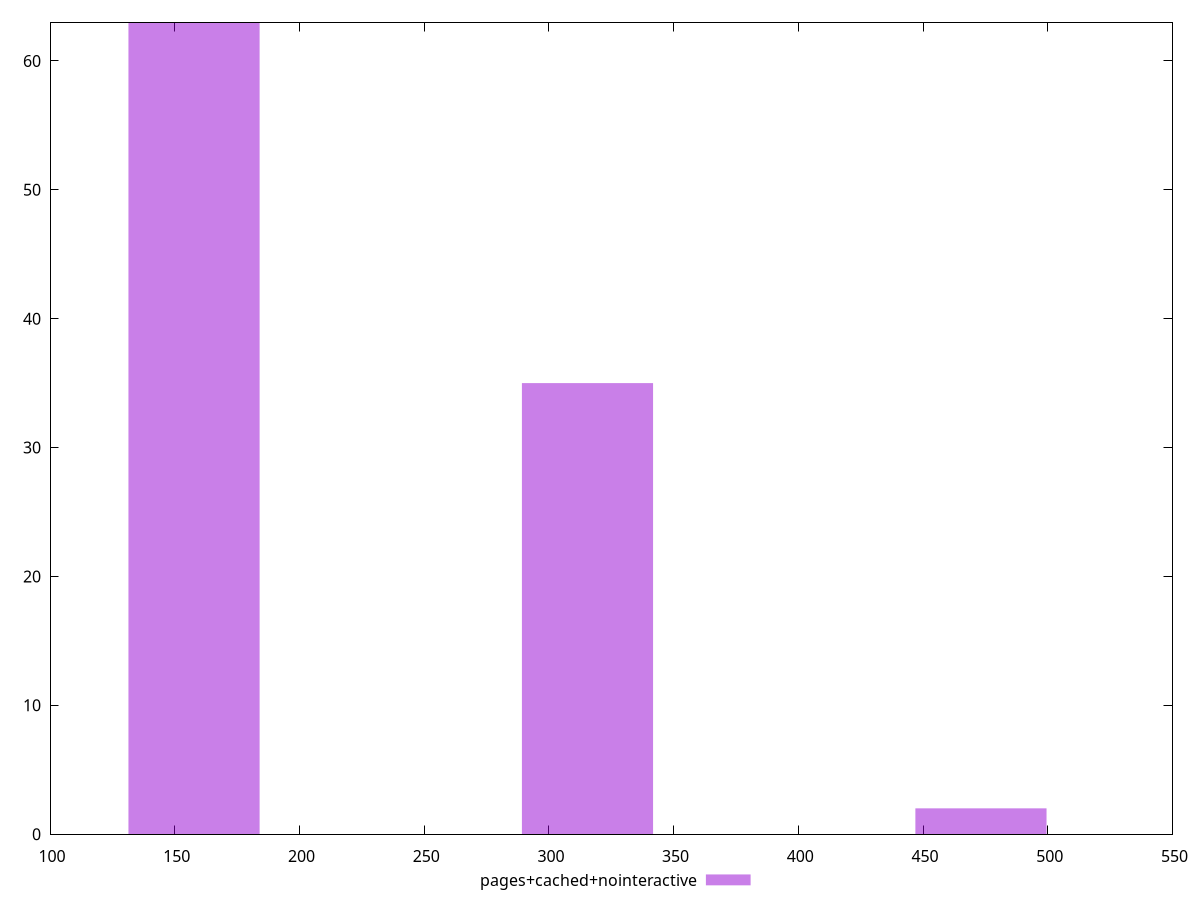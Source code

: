 $_pagesCachedNointeractive <<EOF
157.73750382482484 63
315.4750076496497 35
473.2125114744745 2
EOF
set key outside below
set terminal pngcairo
set output "report_00006_2020-11-02T20-21-41.718Z/uses-http2/pages+cached+nointeractive//raw_hist.png"
set yrange [0:63]
set boxwidth 52.57916794160828
set style fill transparent solid 0.5 noborder
plot $_pagesCachedNointeractive title "pages+cached+nointeractive" with boxes ,